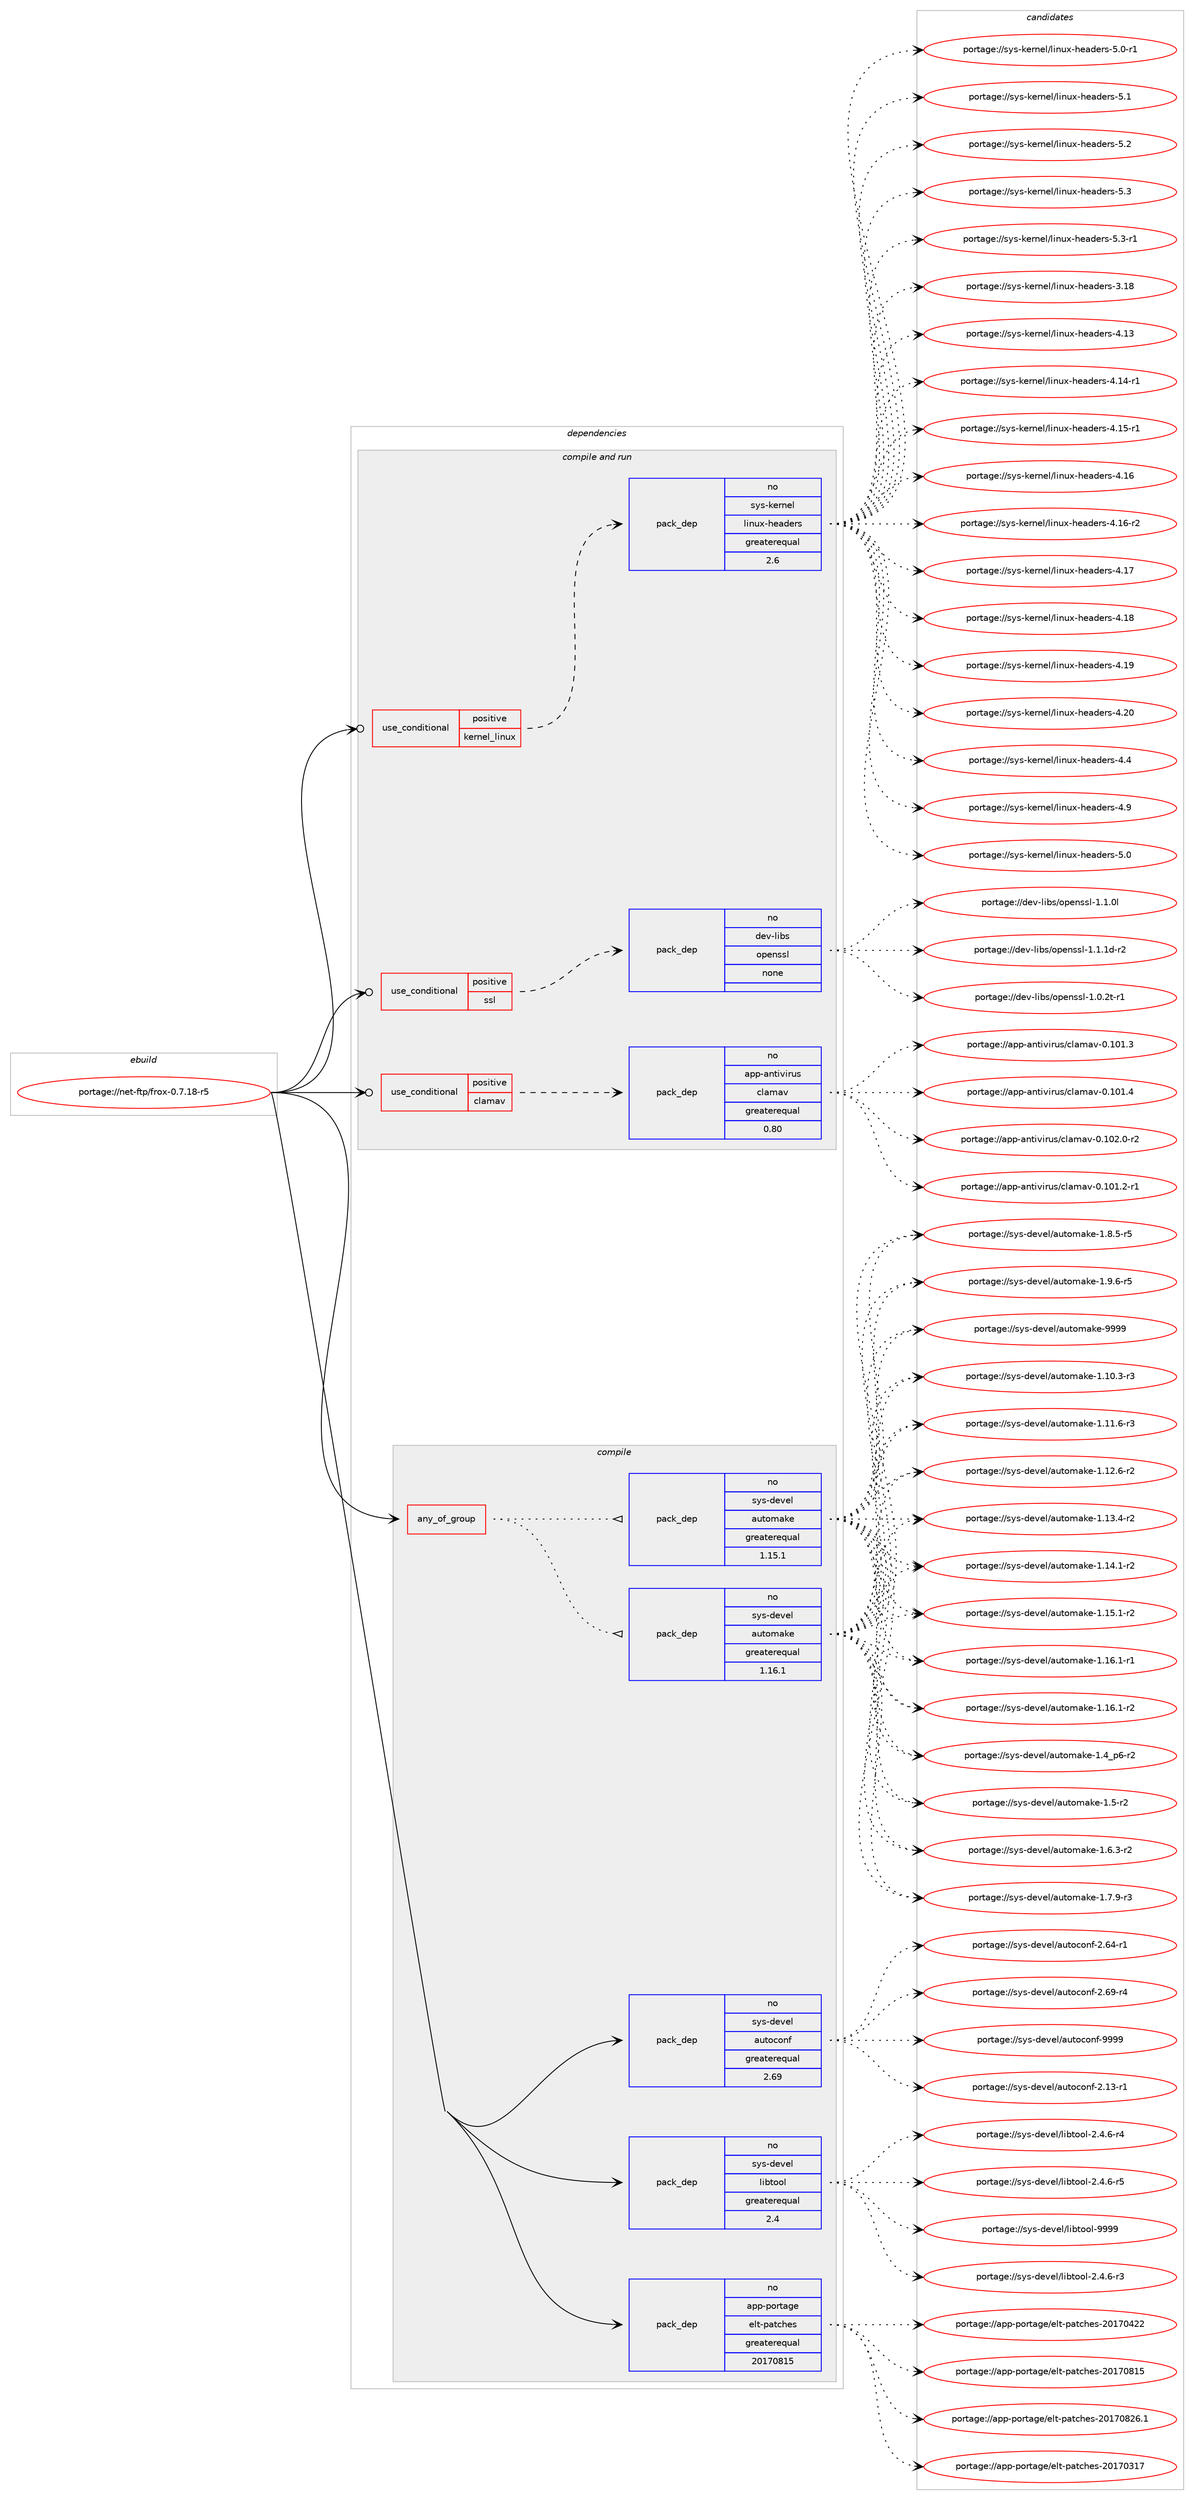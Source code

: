 digraph prolog {

# *************
# Graph options
# *************

newrank=true;
concentrate=true;
compound=true;
graph [rankdir=LR,fontname=Helvetica,fontsize=10,ranksep=1.5];#, ranksep=2.5, nodesep=0.2];
edge  [arrowhead=vee];
node  [fontname=Helvetica,fontsize=10];

# **********
# The ebuild
# **********

subgraph cluster_leftcol {
color=gray;
rank=same;
label=<<i>ebuild</i>>;
id [label="portage://net-ftp/frox-0.7.18-r5", color=red, width=4, href="../net-ftp/frox-0.7.18-r5.svg"];
}

# ****************
# The dependencies
# ****************

subgraph cluster_midcol {
color=gray;
label=<<i>dependencies</i>>;
subgraph cluster_compile {
fillcolor="#eeeeee";
style=filled;
label=<<i>compile</i>>;
subgraph any5710 {
dependency354096 [label=<<TABLE BORDER="0" CELLBORDER="1" CELLSPACING="0" CELLPADDING="4"><TR><TD CELLPADDING="10">any_of_group</TD></TR></TABLE>>, shape=none, color=red];subgraph pack259749 {
dependency354097 [label=<<TABLE BORDER="0" CELLBORDER="1" CELLSPACING="0" CELLPADDING="4" WIDTH="220"><TR><TD ROWSPAN="6" CELLPADDING="30">pack_dep</TD></TR><TR><TD WIDTH="110">no</TD></TR><TR><TD>sys-devel</TD></TR><TR><TD>automake</TD></TR><TR><TD>greaterequal</TD></TR><TR><TD>1.16.1</TD></TR></TABLE>>, shape=none, color=blue];
}
dependency354096:e -> dependency354097:w [weight=20,style="dotted",arrowhead="oinv"];
subgraph pack259750 {
dependency354098 [label=<<TABLE BORDER="0" CELLBORDER="1" CELLSPACING="0" CELLPADDING="4" WIDTH="220"><TR><TD ROWSPAN="6" CELLPADDING="30">pack_dep</TD></TR><TR><TD WIDTH="110">no</TD></TR><TR><TD>sys-devel</TD></TR><TR><TD>automake</TD></TR><TR><TD>greaterequal</TD></TR><TR><TD>1.15.1</TD></TR></TABLE>>, shape=none, color=blue];
}
dependency354096:e -> dependency354098:w [weight=20,style="dotted",arrowhead="oinv"];
}
id:e -> dependency354096:w [weight=20,style="solid",arrowhead="vee"];
subgraph pack259751 {
dependency354099 [label=<<TABLE BORDER="0" CELLBORDER="1" CELLSPACING="0" CELLPADDING="4" WIDTH="220"><TR><TD ROWSPAN="6" CELLPADDING="30">pack_dep</TD></TR><TR><TD WIDTH="110">no</TD></TR><TR><TD>app-portage</TD></TR><TR><TD>elt-patches</TD></TR><TR><TD>greaterequal</TD></TR><TR><TD>20170815</TD></TR></TABLE>>, shape=none, color=blue];
}
id:e -> dependency354099:w [weight=20,style="solid",arrowhead="vee"];
subgraph pack259752 {
dependency354100 [label=<<TABLE BORDER="0" CELLBORDER="1" CELLSPACING="0" CELLPADDING="4" WIDTH="220"><TR><TD ROWSPAN="6" CELLPADDING="30">pack_dep</TD></TR><TR><TD WIDTH="110">no</TD></TR><TR><TD>sys-devel</TD></TR><TR><TD>autoconf</TD></TR><TR><TD>greaterequal</TD></TR><TR><TD>2.69</TD></TR></TABLE>>, shape=none, color=blue];
}
id:e -> dependency354100:w [weight=20,style="solid",arrowhead="vee"];
subgraph pack259753 {
dependency354101 [label=<<TABLE BORDER="0" CELLBORDER="1" CELLSPACING="0" CELLPADDING="4" WIDTH="220"><TR><TD ROWSPAN="6" CELLPADDING="30">pack_dep</TD></TR><TR><TD WIDTH="110">no</TD></TR><TR><TD>sys-devel</TD></TR><TR><TD>libtool</TD></TR><TR><TD>greaterequal</TD></TR><TR><TD>2.4</TD></TR></TABLE>>, shape=none, color=blue];
}
id:e -> dependency354101:w [weight=20,style="solid",arrowhead="vee"];
}
subgraph cluster_compileandrun {
fillcolor="#eeeeee";
style=filled;
label=<<i>compile and run</i>>;
subgraph cond88491 {
dependency354102 [label=<<TABLE BORDER="0" CELLBORDER="1" CELLSPACING="0" CELLPADDING="4"><TR><TD ROWSPAN="3" CELLPADDING="10">use_conditional</TD></TR><TR><TD>positive</TD></TR><TR><TD>clamav</TD></TR></TABLE>>, shape=none, color=red];
subgraph pack259754 {
dependency354103 [label=<<TABLE BORDER="0" CELLBORDER="1" CELLSPACING="0" CELLPADDING="4" WIDTH="220"><TR><TD ROWSPAN="6" CELLPADDING="30">pack_dep</TD></TR><TR><TD WIDTH="110">no</TD></TR><TR><TD>app-antivirus</TD></TR><TR><TD>clamav</TD></TR><TR><TD>greaterequal</TD></TR><TR><TD>0.80</TD></TR></TABLE>>, shape=none, color=blue];
}
dependency354102:e -> dependency354103:w [weight=20,style="dashed",arrowhead="vee"];
}
id:e -> dependency354102:w [weight=20,style="solid",arrowhead="odotvee"];
subgraph cond88492 {
dependency354104 [label=<<TABLE BORDER="0" CELLBORDER="1" CELLSPACING="0" CELLPADDING="4"><TR><TD ROWSPAN="3" CELLPADDING="10">use_conditional</TD></TR><TR><TD>positive</TD></TR><TR><TD>kernel_linux</TD></TR></TABLE>>, shape=none, color=red];
subgraph pack259755 {
dependency354105 [label=<<TABLE BORDER="0" CELLBORDER="1" CELLSPACING="0" CELLPADDING="4" WIDTH="220"><TR><TD ROWSPAN="6" CELLPADDING="30">pack_dep</TD></TR><TR><TD WIDTH="110">no</TD></TR><TR><TD>sys-kernel</TD></TR><TR><TD>linux-headers</TD></TR><TR><TD>greaterequal</TD></TR><TR><TD>2.6</TD></TR></TABLE>>, shape=none, color=blue];
}
dependency354104:e -> dependency354105:w [weight=20,style="dashed",arrowhead="vee"];
}
id:e -> dependency354104:w [weight=20,style="solid",arrowhead="odotvee"];
subgraph cond88493 {
dependency354106 [label=<<TABLE BORDER="0" CELLBORDER="1" CELLSPACING="0" CELLPADDING="4"><TR><TD ROWSPAN="3" CELLPADDING="10">use_conditional</TD></TR><TR><TD>positive</TD></TR><TR><TD>ssl</TD></TR></TABLE>>, shape=none, color=red];
subgraph pack259756 {
dependency354107 [label=<<TABLE BORDER="0" CELLBORDER="1" CELLSPACING="0" CELLPADDING="4" WIDTH="220"><TR><TD ROWSPAN="6" CELLPADDING="30">pack_dep</TD></TR><TR><TD WIDTH="110">no</TD></TR><TR><TD>dev-libs</TD></TR><TR><TD>openssl</TD></TR><TR><TD>none</TD></TR><TR><TD></TD></TR></TABLE>>, shape=none, color=blue];
}
dependency354106:e -> dependency354107:w [weight=20,style="dashed",arrowhead="vee"];
}
id:e -> dependency354106:w [weight=20,style="solid",arrowhead="odotvee"];
}
subgraph cluster_run {
fillcolor="#eeeeee";
style=filled;
label=<<i>run</i>>;
}
}

# **************
# The candidates
# **************

subgraph cluster_choices {
rank=same;
color=gray;
label=<<i>candidates</i>>;

subgraph choice259749 {
color=black;
nodesep=1;
choiceportage11512111545100101118101108479711711611110997107101454946494846514511451 [label="portage://sys-devel/automake-1.10.3-r3", color=red, width=4,href="../sys-devel/automake-1.10.3-r3.svg"];
choiceportage11512111545100101118101108479711711611110997107101454946494946544511451 [label="portage://sys-devel/automake-1.11.6-r3", color=red, width=4,href="../sys-devel/automake-1.11.6-r3.svg"];
choiceportage11512111545100101118101108479711711611110997107101454946495046544511450 [label="portage://sys-devel/automake-1.12.6-r2", color=red, width=4,href="../sys-devel/automake-1.12.6-r2.svg"];
choiceportage11512111545100101118101108479711711611110997107101454946495146524511450 [label="portage://sys-devel/automake-1.13.4-r2", color=red, width=4,href="../sys-devel/automake-1.13.4-r2.svg"];
choiceportage11512111545100101118101108479711711611110997107101454946495246494511450 [label="portage://sys-devel/automake-1.14.1-r2", color=red, width=4,href="../sys-devel/automake-1.14.1-r2.svg"];
choiceportage11512111545100101118101108479711711611110997107101454946495346494511450 [label="portage://sys-devel/automake-1.15.1-r2", color=red, width=4,href="../sys-devel/automake-1.15.1-r2.svg"];
choiceportage11512111545100101118101108479711711611110997107101454946495446494511449 [label="portage://sys-devel/automake-1.16.1-r1", color=red, width=4,href="../sys-devel/automake-1.16.1-r1.svg"];
choiceportage11512111545100101118101108479711711611110997107101454946495446494511450 [label="portage://sys-devel/automake-1.16.1-r2", color=red, width=4,href="../sys-devel/automake-1.16.1-r2.svg"];
choiceportage115121115451001011181011084797117116111109971071014549465295112544511450 [label="portage://sys-devel/automake-1.4_p6-r2", color=red, width=4,href="../sys-devel/automake-1.4_p6-r2.svg"];
choiceportage11512111545100101118101108479711711611110997107101454946534511450 [label="portage://sys-devel/automake-1.5-r2", color=red, width=4,href="../sys-devel/automake-1.5-r2.svg"];
choiceportage115121115451001011181011084797117116111109971071014549465446514511450 [label="portage://sys-devel/automake-1.6.3-r2", color=red, width=4,href="../sys-devel/automake-1.6.3-r2.svg"];
choiceportage115121115451001011181011084797117116111109971071014549465546574511451 [label="portage://sys-devel/automake-1.7.9-r3", color=red, width=4,href="../sys-devel/automake-1.7.9-r3.svg"];
choiceportage115121115451001011181011084797117116111109971071014549465646534511453 [label="portage://sys-devel/automake-1.8.5-r5", color=red, width=4,href="../sys-devel/automake-1.8.5-r5.svg"];
choiceportage115121115451001011181011084797117116111109971071014549465746544511453 [label="portage://sys-devel/automake-1.9.6-r5", color=red, width=4,href="../sys-devel/automake-1.9.6-r5.svg"];
choiceportage115121115451001011181011084797117116111109971071014557575757 [label="portage://sys-devel/automake-9999", color=red, width=4,href="../sys-devel/automake-9999.svg"];
dependency354097:e -> choiceportage11512111545100101118101108479711711611110997107101454946494846514511451:w [style=dotted,weight="100"];
dependency354097:e -> choiceportage11512111545100101118101108479711711611110997107101454946494946544511451:w [style=dotted,weight="100"];
dependency354097:e -> choiceportage11512111545100101118101108479711711611110997107101454946495046544511450:w [style=dotted,weight="100"];
dependency354097:e -> choiceportage11512111545100101118101108479711711611110997107101454946495146524511450:w [style=dotted,weight="100"];
dependency354097:e -> choiceportage11512111545100101118101108479711711611110997107101454946495246494511450:w [style=dotted,weight="100"];
dependency354097:e -> choiceportage11512111545100101118101108479711711611110997107101454946495346494511450:w [style=dotted,weight="100"];
dependency354097:e -> choiceportage11512111545100101118101108479711711611110997107101454946495446494511449:w [style=dotted,weight="100"];
dependency354097:e -> choiceportage11512111545100101118101108479711711611110997107101454946495446494511450:w [style=dotted,weight="100"];
dependency354097:e -> choiceportage115121115451001011181011084797117116111109971071014549465295112544511450:w [style=dotted,weight="100"];
dependency354097:e -> choiceportage11512111545100101118101108479711711611110997107101454946534511450:w [style=dotted,weight="100"];
dependency354097:e -> choiceportage115121115451001011181011084797117116111109971071014549465446514511450:w [style=dotted,weight="100"];
dependency354097:e -> choiceportage115121115451001011181011084797117116111109971071014549465546574511451:w [style=dotted,weight="100"];
dependency354097:e -> choiceportage115121115451001011181011084797117116111109971071014549465646534511453:w [style=dotted,weight="100"];
dependency354097:e -> choiceportage115121115451001011181011084797117116111109971071014549465746544511453:w [style=dotted,weight="100"];
dependency354097:e -> choiceportage115121115451001011181011084797117116111109971071014557575757:w [style=dotted,weight="100"];
}
subgraph choice259750 {
color=black;
nodesep=1;
choiceportage11512111545100101118101108479711711611110997107101454946494846514511451 [label="portage://sys-devel/automake-1.10.3-r3", color=red, width=4,href="../sys-devel/automake-1.10.3-r3.svg"];
choiceportage11512111545100101118101108479711711611110997107101454946494946544511451 [label="portage://sys-devel/automake-1.11.6-r3", color=red, width=4,href="../sys-devel/automake-1.11.6-r3.svg"];
choiceportage11512111545100101118101108479711711611110997107101454946495046544511450 [label="portage://sys-devel/automake-1.12.6-r2", color=red, width=4,href="../sys-devel/automake-1.12.6-r2.svg"];
choiceportage11512111545100101118101108479711711611110997107101454946495146524511450 [label="portage://sys-devel/automake-1.13.4-r2", color=red, width=4,href="../sys-devel/automake-1.13.4-r2.svg"];
choiceportage11512111545100101118101108479711711611110997107101454946495246494511450 [label="portage://sys-devel/automake-1.14.1-r2", color=red, width=4,href="../sys-devel/automake-1.14.1-r2.svg"];
choiceportage11512111545100101118101108479711711611110997107101454946495346494511450 [label="portage://sys-devel/automake-1.15.1-r2", color=red, width=4,href="../sys-devel/automake-1.15.1-r2.svg"];
choiceportage11512111545100101118101108479711711611110997107101454946495446494511449 [label="portage://sys-devel/automake-1.16.1-r1", color=red, width=4,href="../sys-devel/automake-1.16.1-r1.svg"];
choiceportage11512111545100101118101108479711711611110997107101454946495446494511450 [label="portage://sys-devel/automake-1.16.1-r2", color=red, width=4,href="../sys-devel/automake-1.16.1-r2.svg"];
choiceportage115121115451001011181011084797117116111109971071014549465295112544511450 [label="portage://sys-devel/automake-1.4_p6-r2", color=red, width=4,href="../sys-devel/automake-1.4_p6-r2.svg"];
choiceportage11512111545100101118101108479711711611110997107101454946534511450 [label="portage://sys-devel/automake-1.5-r2", color=red, width=4,href="../sys-devel/automake-1.5-r2.svg"];
choiceportage115121115451001011181011084797117116111109971071014549465446514511450 [label="portage://sys-devel/automake-1.6.3-r2", color=red, width=4,href="../sys-devel/automake-1.6.3-r2.svg"];
choiceportage115121115451001011181011084797117116111109971071014549465546574511451 [label="portage://sys-devel/automake-1.7.9-r3", color=red, width=4,href="../sys-devel/automake-1.7.9-r3.svg"];
choiceportage115121115451001011181011084797117116111109971071014549465646534511453 [label="portage://sys-devel/automake-1.8.5-r5", color=red, width=4,href="../sys-devel/automake-1.8.5-r5.svg"];
choiceportage115121115451001011181011084797117116111109971071014549465746544511453 [label="portage://sys-devel/automake-1.9.6-r5", color=red, width=4,href="../sys-devel/automake-1.9.6-r5.svg"];
choiceportage115121115451001011181011084797117116111109971071014557575757 [label="portage://sys-devel/automake-9999", color=red, width=4,href="../sys-devel/automake-9999.svg"];
dependency354098:e -> choiceportage11512111545100101118101108479711711611110997107101454946494846514511451:w [style=dotted,weight="100"];
dependency354098:e -> choiceportage11512111545100101118101108479711711611110997107101454946494946544511451:w [style=dotted,weight="100"];
dependency354098:e -> choiceportage11512111545100101118101108479711711611110997107101454946495046544511450:w [style=dotted,weight="100"];
dependency354098:e -> choiceportage11512111545100101118101108479711711611110997107101454946495146524511450:w [style=dotted,weight="100"];
dependency354098:e -> choiceportage11512111545100101118101108479711711611110997107101454946495246494511450:w [style=dotted,weight="100"];
dependency354098:e -> choiceportage11512111545100101118101108479711711611110997107101454946495346494511450:w [style=dotted,weight="100"];
dependency354098:e -> choiceportage11512111545100101118101108479711711611110997107101454946495446494511449:w [style=dotted,weight="100"];
dependency354098:e -> choiceportage11512111545100101118101108479711711611110997107101454946495446494511450:w [style=dotted,weight="100"];
dependency354098:e -> choiceportage115121115451001011181011084797117116111109971071014549465295112544511450:w [style=dotted,weight="100"];
dependency354098:e -> choiceportage11512111545100101118101108479711711611110997107101454946534511450:w [style=dotted,weight="100"];
dependency354098:e -> choiceportage115121115451001011181011084797117116111109971071014549465446514511450:w [style=dotted,weight="100"];
dependency354098:e -> choiceportage115121115451001011181011084797117116111109971071014549465546574511451:w [style=dotted,weight="100"];
dependency354098:e -> choiceportage115121115451001011181011084797117116111109971071014549465646534511453:w [style=dotted,weight="100"];
dependency354098:e -> choiceportage115121115451001011181011084797117116111109971071014549465746544511453:w [style=dotted,weight="100"];
dependency354098:e -> choiceportage115121115451001011181011084797117116111109971071014557575757:w [style=dotted,weight="100"];
}
subgraph choice259751 {
color=black;
nodesep=1;
choiceportage97112112451121111141169710310147101108116451129711699104101115455048495548514955 [label="portage://app-portage/elt-patches-20170317", color=red, width=4,href="../app-portage/elt-patches-20170317.svg"];
choiceportage97112112451121111141169710310147101108116451129711699104101115455048495548525050 [label="portage://app-portage/elt-patches-20170422", color=red, width=4,href="../app-portage/elt-patches-20170422.svg"];
choiceportage97112112451121111141169710310147101108116451129711699104101115455048495548564953 [label="portage://app-portage/elt-patches-20170815", color=red, width=4,href="../app-portage/elt-patches-20170815.svg"];
choiceportage971121124511211111411697103101471011081164511297116991041011154550484955485650544649 [label="portage://app-portage/elt-patches-20170826.1", color=red, width=4,href="../app-portage/elt-patches-20170826.1.svg"];
dependency354099:e -> choiceportage97112112451121111141169710310147101108116451129711699104101115455048495548514955:w [style=dotted,weight="100"];
dependency354099:e -> choiceportage97112112451121111141169710310147101108116451129711699104101115455048495548525050:w [style=dotted,weight="100"];
dependency354099:e -> choiceportage97112112451121111141169710310147101108116451129711699104101115455048495548564953:w [style=dotted,weight="100"];
dependency354099:e -> choiceportage971121124511211111411697103101471011081164511297116991041011154550484955485650544649:w [style=dotted,weight="100"];
}
subgraph choice259752 {
color=black;
nodesep=1;
choiceportage1151211154510010111810110847971171161119911111010245504649514511449 [label="portage://sys-devel/autoconf-2.13-r1", color=red, width=4,href="../sys-devel/autoconf-2.13-r1.svg"];
choiceportage1151211154510010111810110847971171161119911111010245504654524511449 [label="portage://sys-devel/autoconf-2.64-r1", color=red, width=4,href="../sys-devel/autoconf-2.64-r1.svg"];
choiceportage1151211154510010111810110847971171161119911111010245504654574511452 [label="portage://sys-devel/autoconf-2.69-r4", color=red, width=4,href="../sys-devel/autoconf-2.69-r4.svg"];
choiceportage115121115451001011181011084797117116111991111101024557575757 [label="portage://sys-devel/autoconf-9999", color=red, width=4,href="../sys-devel/autoconf-9999.svg"];
dependency354100:e -> choiceportage1151211154510010111810110847971171161119911111010245504649514511449:w [style=dotted,weight="100"];
dependency354100:e -> choiceportage1151211154510010111810110847971171161119911111010245504654524511449:w [style=dotted,weight="100"];
dependency354100:e -> choiceportage1151211154510010111810110847971171161119911111010245504654574511452:w [style=dotted,weight="100"];
dependency354100:e -> choiceportage115121115451001011181011084797117116111991111101024557575757:w [style=dotted,weight="100"];
}
subgraph choice259753 {
color=black;
nodesep=1;
choiceportage1151211154510010111810110847108105981161111111084550465246544511451 [label="portage://sys-devel/libtool-2.4.6-r3", color=red, width=4,href="../sys-devel/libtool-2.4.6-r3.svg"];
choiceportage1151211154510010111810110847108105981161111111084550465246544511452 [label="portage://sys-devel/libtool-2.4.6-r4", color=red, width=4,href="../sys-devel/libtool-2.4.6-r4.svg"];
choiceportage1151211154510010111810110847108105981161111111084550465246544511453 [label="portage://sys-devel/libtool-2.4.6-r5", color=red, width=4,href="../sys-devel/libtool-2.4.6-r5.svg"];
choiceportage1151211154510010111810110847108105981161111111084557575757 [label="portage://sys-devel/libtool-9999", color=red, width=4,href="../sys-devel/libtool-9999.svg"];
dependency354101:e -> choiceportage1151211154510010111810110847108105981161111111084550465246544511451:w [style=dotted,weight="100"];
dependency354101:e -> choiceportage1151211154510010111810110847108105981161111111084550465246544511452:w [style=dotted,weight="100"];
dependency354101:e -> choiceportage1151211154510010111810110847108105981161111111084550465246544511453:w [style=dotted,weight="100"];
dependency354101:e -> choiceportage1151211154510010111810110847108105981161111111084557575757:w [style=dotted,weight="100"];
}
subgraph choice259754 {
color=black;
nodesep=1;
choiceportage9711211245971101161051181051141171154799108971099711845484649484946504511449 [label="portage://app-antivirus/clamav-0.101.2-r1", color=red, width=4,href="../app-antivirus/clamav-0.101.2-r1.svg"];
choiceportage971121124597110116105118105114117115479910897109971184548464948494651 [label="portage://app-antivirus/clamav-0.101.3", color=red, width=4,href="../app-antivirus/clamav-0.101.3.svg"];
choiceportage971121124597110116105118105114117115479910897109971184548464948494652 [label="portage://app-antivirus/clamav-0.101.4", color=red, width=4,href="../app-antivirus/clamav-0.101.4.svg"];
choiceportage9711211245971101161051181051141171154799108971099711845484649485046484511450 [label="portage://app-antivirus/clamav-0.102.0-r2", color=red, width=4,href="../app-antivirus/clamav-0.102.0-r2.svg"];
dependency354103:e -> choiceportage9711211245971101161051181051141171154799108971099711845484649484946504511449:w [style=dotted,weight="100"];
dependency354103:e -> choiceportage971121124597110116105118105114117115479910897109971184548464948494651:w [style=dotted,weight="100"];
dependency354103:e -> choiceportage971121124597110116105118105114117115479910897109971184548464948494652:w [style=dotted,weight="100"];
dependency354103:e -> choiceportage9711211245971101161051181051141171154799108971099711845484649485046484511450:w [style=dotted,weight="100"];
}
subgraph choice259755 {
color=black;
nodesep=1;
choiceportage115121115451071011141101011084710810511011712045104101971001011141154551464956 [label="portage://sys-kernel/linux-headers-3.18", color=red, width=4,href="../sys-kernel/linux-headers-3.18.svg"];
choiceportage115121115451071011141101011084710810511011712045104101971001011141154552464951 [label="portage://sys-kernel/linux-headers-4.13", color=red, width=4,href="../sys-kernel/linux-headers-4.13.svg"];
choiceportage1151211154510710111411010110847108105110117120451041019710010111411545524649524511449 [label="portage://sys-kernel/linux-headers-4.14-r1", color=red, width=4,href="../sys-kernel/linux-headers-4.14-r1.svg"];
choiceportage1151211154510710111411010110847108105110117120451041019710010111411545524649534511449 [label="portage://sys-kernel/linux-headers-4.15-r1", color=red, width=4,href="../sys-kernel/linux-headers-4.15-r1.svg"];
choiceportage115121115451071011141101011084710810511011712045104101971001011141154552464954 [label="portage://sys-kernel/linux-headers-4.16", color=red, width=4,href="../sys-kernel/linux-headers-4.16.svg"];
choiceportage1151211154510710111411010110847108105110117120451041019710010111411545524649544511450 [label="portage://sys-kernel/linux-headers-4.16-r2", color=red, width=4,href="../sys-kernel/linux-headers-4.16-r2.svg"];
choiceportage115121115451071011141101011084710810511011712045104101971001011141154552464955 [label="portage://sys-kernel/linux-headers-4.17", color=red, width=4,href="../sys-kernel/linux-headers-4.17.svg"];
choiceportage115121115451071011141101011084710810511011712045104101971001011141154552464956 [label="portage://sys-kernel/linux-headers-4.18", color=red, width=4,href="../sys-kernel/linux-headers-4.18.svg"];
choiceportage115121115451071011141101011084710810511011712045104101971001011141154552464957 [label="portage://sys-kernel/linux-headers-4.19", color=red, width=4,href="../sys-kernel/linux-headers-4.19.svg"];
choiceportage115121115451071011141101011084710810511011712045104101971001011141154552465048 [label="portage://sys-kernel/linux-headers-4.20", color=red, width=4,href="../sys-kernel/linux-headers-4.20.svg"];
choiceportage1151211154510710111411010110847108105110117120451041019710010111411545524652 [label="portage://sys-kernel/linux-headers-4.4", color=red, width=4,href="../sys-kernel/linux-headers-4.4.svg"];
choiceportage1151211154510710111411010110847108105110117120451041019710010111411545524657 [label="portage://sys-kernel/linux-headers-4.9", color=red, width=4,href="../sys-kernel/linux-headers-4.9.svg"];
choiceportage1151211154510710111411010110847108105110117120451041019710010111411545534648 [label="portage://sys-kernel/linux-headers-5.0", color=red, width=4,href="../sys-kernel/linux-headers-5.0.svg"];
choiceportage11512111545107101114110101108471081051101171204510410197100101114115455346484511449 [label="portage://sys-kernel/linux-headers-5.0-r1", color=red, width=4,href="../sys-kernel/linux-headers-5.0-r1.svg"];
choiceportage1151211154510710111411010110847108105110117120451041019710010111411545534649 [label="portage://sys-kernel/linux-headers-5.1", color=red, width=4,href="../sys-kernel/linux-headers-5.1.svg"];
choiceportage1151211154510710111411010110847108105110117120451041019710010111411545534650 [label="portage://sys-kernel/linux-headers-5.2", color=red, width=4,href="../sys-kernel/linux-headers-5.2.svg"];
choiceportage1151211154510710111411010110847108105110117120451041019710010111411545534651 [label="portage://sys-kernel/linux-headers-5.3", color=red, width=4,href="../sys-kernel/linux-headers-5.3.svg"];
choiceportage11512111545107101114110101108471081051101171204510410197100101114115455346514511449 [label="portage://sys-kernel/linux-headers-5.3-r1", color=red, width=4,href="../sys-kernel/linux-headers-5.3-r1.svg"];
dependency354105:e -> choiceportage115121115451071011141101011084710810511011712045104101971001011141154551464956:w [style=dotted,weight="100"];
dependency354105:e -> choiceportage115121115451071011141101011084710810511011712045104101971001011141154552464951:w [style=dotted,weight="100"];
dependency354105:e -> choiceportage1151211154510710111411010110847108105110117120451041019710010111411545524649524511449:w [style=dotted,weight="100"];
dependency354105:e -> choiceportage1151211154510710111411010110847108105110117120451041019710010111411545524649534511449:w [style=dotted,weight="100"];
dependency354105:e -> choiceportage115121115451071011141101011084710810511011712045104101971001011141154552464954:w [style=dotted,weight="100"];
dependency354105:e -> choiceportage1151211154510710111411010110847108105110117120451041019710010111411545524649544511450:w [style=dotted,weight="100"];
dependency354105:e -> choiceportage115121115451071011141101011084710810511011712045104101971001011141154552464955:w [style=dotted,weight="100"];
dependency354105:e -> choiceportage115121115451071011141101011084710810511011712045104101971001011141154552464956:w [style=dotted,weight="100"];
dependency354105:e -> choiceportage115121115451071011141101011084710810511011712045104101971001011141154552464957:w [style=dotted,weight="100"];
dependency354105:e -> choiceportage115121115451071011141101011084710810511011712045104101971001011141154552465048:w [style=dotted,weight="100"];
dependency354105:e -> choiceportage1151211154510710111411010110847108105110117120451041019710010111411545524652:w [style=dotted,weight="100"];
dependency354105:e -> choiceportage1151211154510710111411010110847108105110117120451041019710010111411545524657:w [style=dotted,weight="100"];
dependency354105:e -> choiceportage1151211154510710111411010110847108105110117120451041019710010111411545534648:w [style=dotted,weight="100"];
dependency354105:e -> choiceportage11512111545107101114110101108471081051101171204510410197100101114115455346484511449:w [style=dotted,weight="100"];
dependency354105:e -> choiceportage1151211154510710111411010110847108105110117120451041019710010111411545534649:w [style=dotted,weight="100"];
dependency354105:e -> choiceportage1151211154510710111411010110847108105110117120451041019710010111411545534650:w [style=dotted,weight="100"];
dependency354105:e -> choiceportage1151211154510710111411010110847108105110117120451041019710010111411545534651:w [style=dotted,weight="100"];
dependency354105:e -> choiceportage11512111545107101114110101108471081051101171204510410197100101114115455346514511449:w [style=dotted,weight="100"];
}
subgraph choice259756 {
color=black;
nodesep=1;
choiceportage1001011184510810598115471111121011101151151084549464846501164511449 [label="portage://dev-libs/openssl-1.0.2t-r1", color=red, width=4,href="../dev-libs/openssl-1.0.2t-r1.svg"];
choiceportage100101118451081059811547111112101110115115108454946494648108 [label="portage://dev-libs/openssl-1.1.0l", color=red, width=4,href="../dev-libs/openssl-1.1.0l.svg"];
choiceportage1001011184510810598115471111121011101151151084549464946491004511450 [label="portage://dev-libs/openssl-1.1.1d-r2", color=red, width=4,href="../dev-libs/openssl-1.1.1d-r2.svg"];
dependency354107:e -> choiceportage1001011184510810598115471111121011101151151084549464846501164511449:w [style=dotted,weight="100"];
dependency354107:e -> choiceportage100101118451081059811547111112101110115115108454946494648108:w [style=dotted,weight="100"];
dependency354107:e -> choiceportage1001011184510810598115471111121011101151151084549464946491004511450:w [style=dotted,weight="100"];
}
}

}
